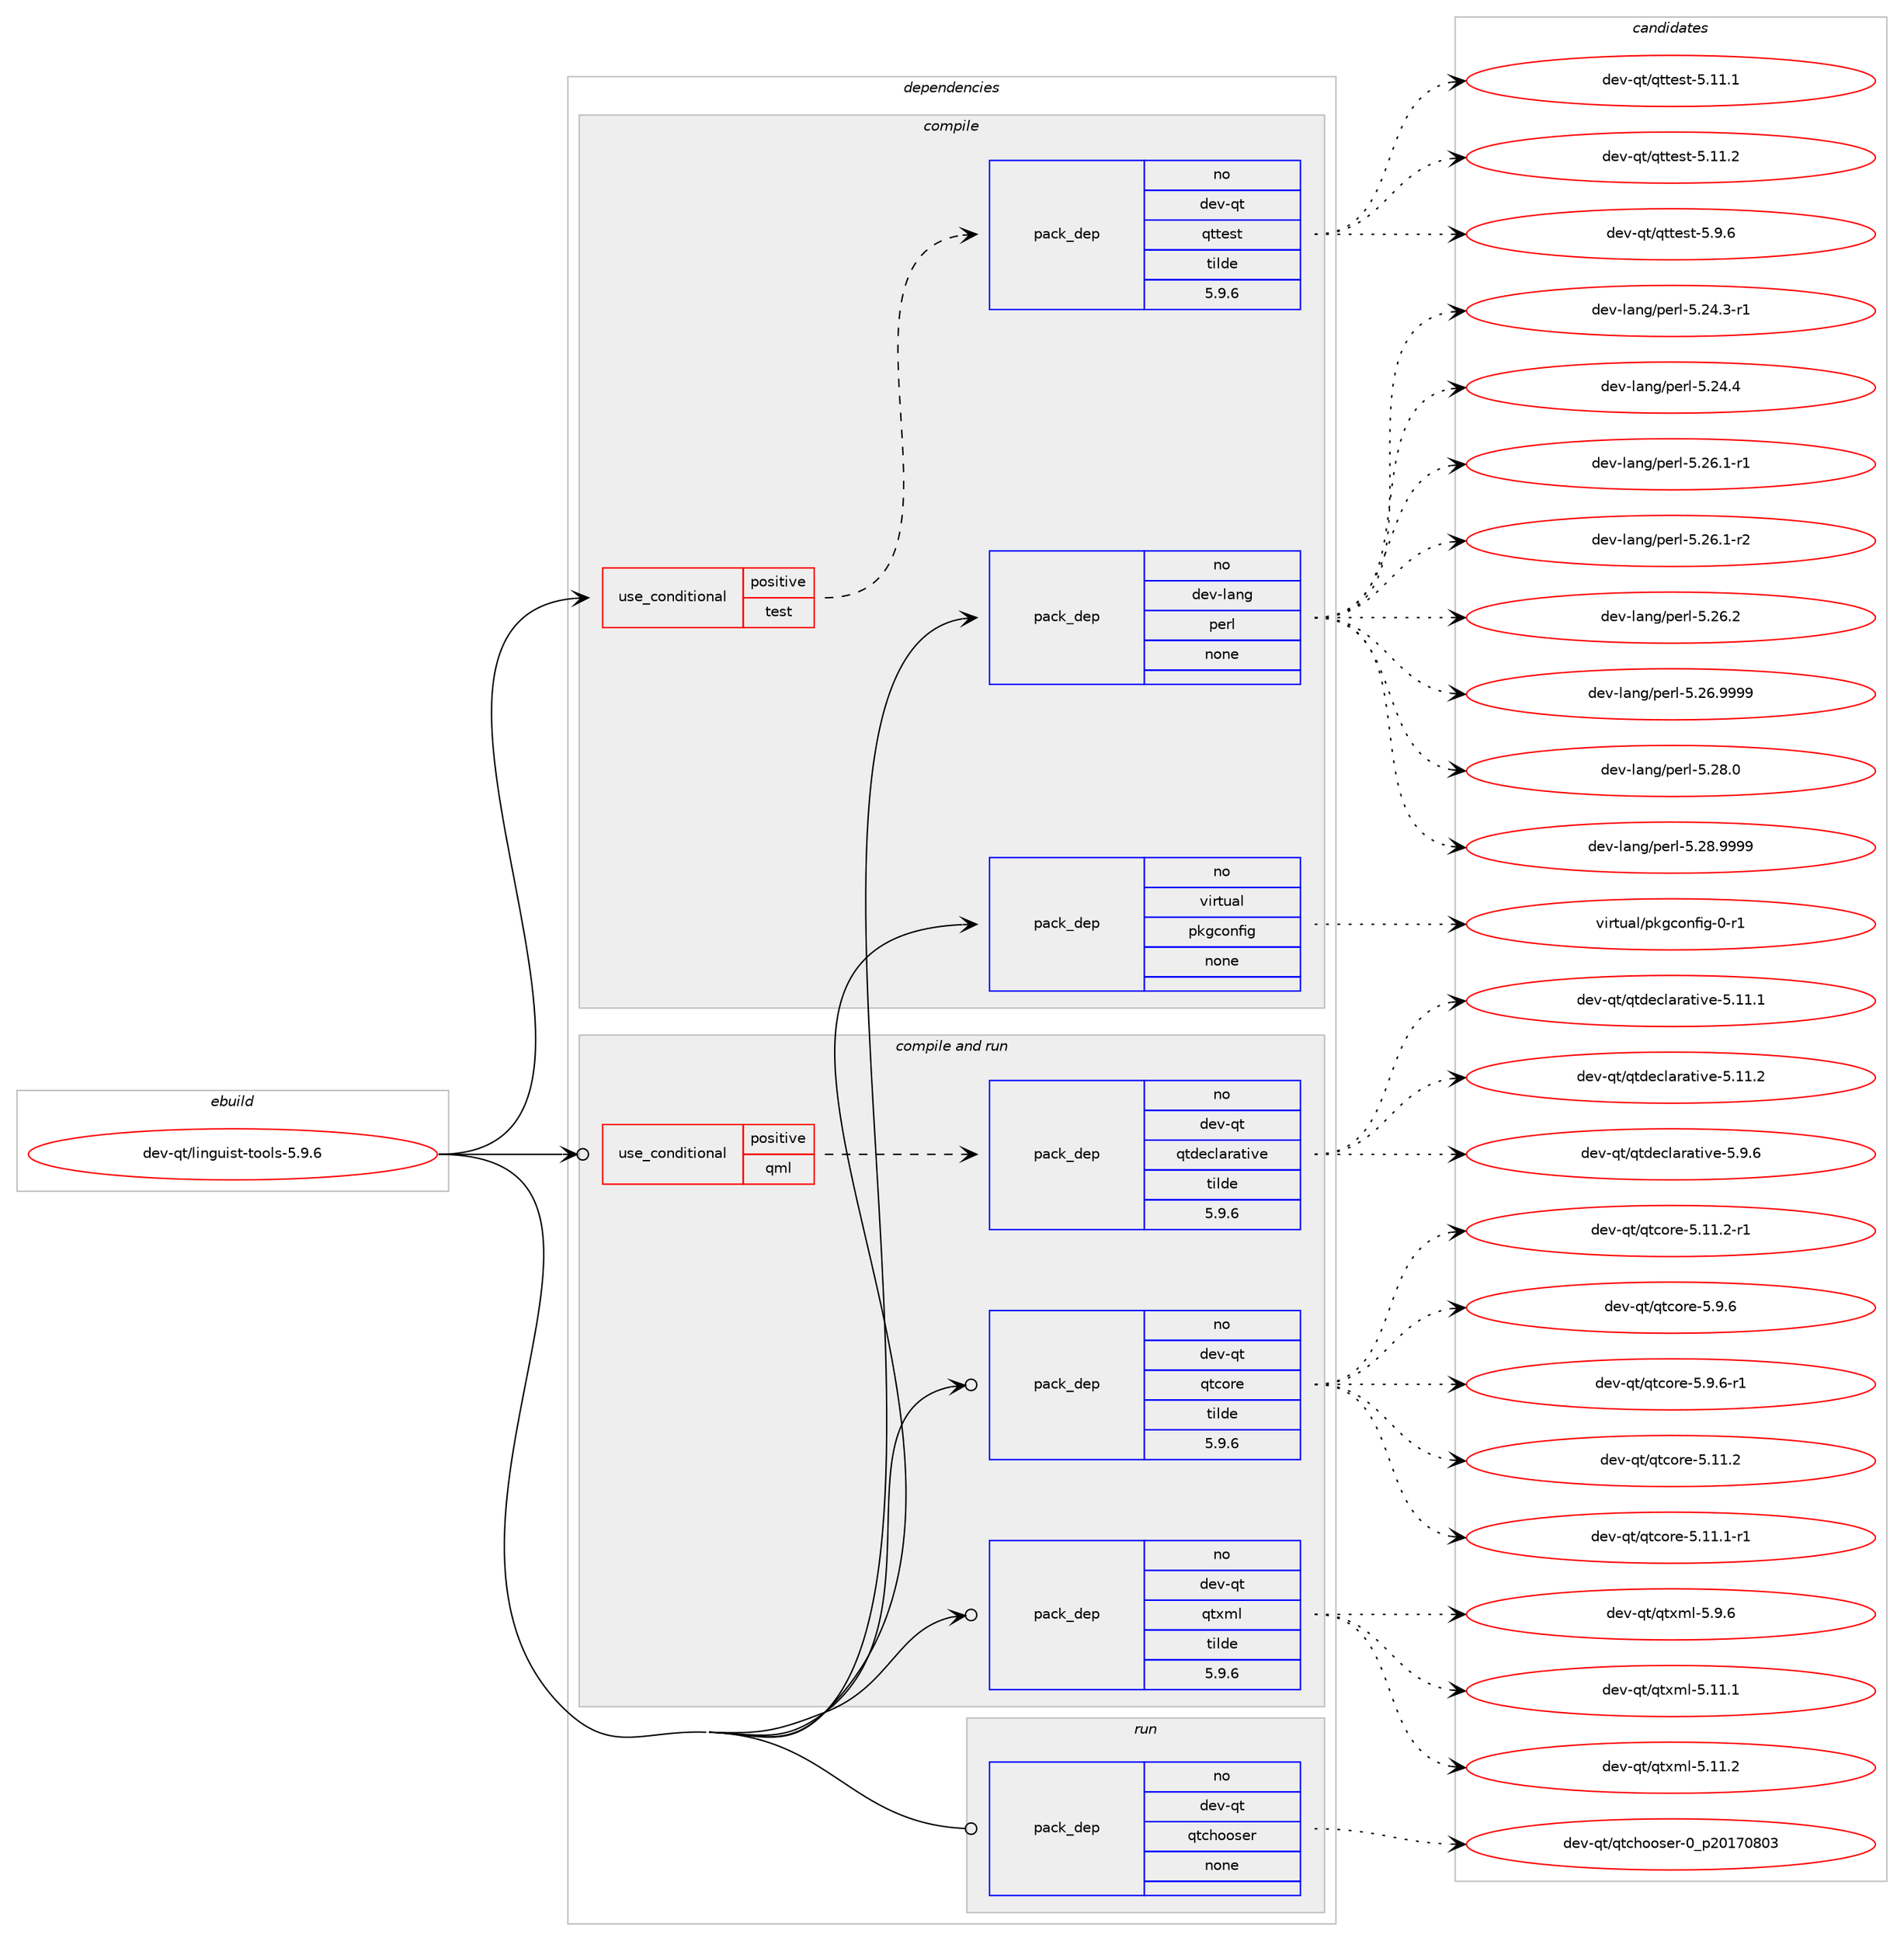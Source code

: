 digraph prolog {

# *************
# Graph options
# *************

newrank=true;
concentrate=true;
compound=true;
graph [rankdir=LR,fontname=Helvetica,fontsize=10,ranksep=1.5];#, ranksep=2.5, nodesep=0.2];
edge  [arrowhead=vee];
node  [fontname=Helvetica,fontsize=10];

# **********
# The ebuild
# **********

subgraph cluster_leftcol {
color=gray;
rank=same;
label=<<i>ebuild</i>>;
id [label="dev-qt/linguist-tools-5.9.6", color=red, width=4, href="../dev-qt/linguist-tools-5.9.6.svg"];
}

# ****************
# The dependencies
# ****************

subgraph cluster_midcol {
color=gray;
label=<<i>dependencies</i>>;
subgraph cluster_compile {
fillcolor="#eeeeee";
style=filled;
label=<<i>compile</i>>;
subgraph cond356 {
dependency2561 [label=<<TABLE BORDER="0" CELLBORDER="1" CELLSPACING="0" CELLPADDING="4"><TR><TD ROWSPAN="3" CELLPADDING="10">use_conditional</TD></TR><TR><TD>positive</TD></TR><TR><TD>test</TD></TR></TABLE>>, shape=none, color=red];
subgraph pack2115 {
dependency2562 [label=<<TABLE BORDER="0" CELLBORDER="1" CELLSPACING="0" CELLPADDING="4" WIDTH="220"><TR><TD ROWSPAN="6" CELLPADDING="30">pack_dep</TD></TR><TR><TD WIDTH="110">no</TD></TR><TR><TD>dev-qt</TD></TR><TR><TD>qttest</TD></TR><TR><TD>tilde</TD></TR><TR><TD>5.9.6</TD></TR></TABLE>>, shape=none, color=blue];
}
dependency2561:e -> dependency2562:w [weight=20,style="dashed",arrowhead="vee"];
}
id:e -> dependency2561:w [weight=20,style="solid",arrowhead="vee"];
subgraph pack2116 {
dependency2563 [label=<<TABLE BORDER="0" CELLBORDER="1" CELLSPACING="0" CELLPADDING="4" WIDTH="220"><TR><TD ROWSPAN="6" CELLPADDING="30">pack_dep</TD></TR><TR><TD WIDTH="110">no</TD></TR><TR><TD>dev-lang</TD></TR><TR><TD>perl</TD></TR><TR><TD>none</TD></TR><TR><TD></TD></TR></TABLE>>, shape=none, color=blue];
}
id:e -> dependency2563:w [weight=20,style="solid",arrowhead="vee"];
subgraph pack2117 {
dependency2564 [label=<<TABLE BORDER="0" CELLBORDER="1" CELLSPACING="0" CELLPADDING="4" WIDTH="220"><TR><TD ROWSPAN="6" CELLPADDING="30">pack_dep</TD></TR><TR><TD WIDTH="110">no</TD></TR><TR><TD>virtual</TD></TR><TR><TD>pkgconfig</TD></TR><TR><TD>none</TD></TR><TR><TD></TD></TR></TABLE>>, shape=none, color=blue];
}
id:e -> dependency2564:w [weight=20,style="solid",arrowhead="vee"];
}
subgraph cluster_compileandrun {
fillcolor="#eeeeee";
style=filled;
label=<<i>compile and run</i>>;
subgraph cond357 {
dependency2565 [label=<<TABLE BORDER="0" CELLBORDER="1" CELLSPACING="0" CELLPADDING="4"><TR><TD ROWSPAN="3" CELLPADDING="10">use_conditional</TD></TR><TR><TD>positive</TD></TR><TR><TD>qml</TD></TR></TABLE>>, shape=none, color=red];
subgraph pack2118 {
dependency2566 [label=<<TABLE BORDER="0" CELLBORDER="1" CELLSPACING="0" CELLPADDING="4" WIDTH="220"><TR><TD ROWSPAN="6" CELLPADDING="30">pack_dep</TD></TR><TR><TD WIDTH="110">no</TD></TR><TR><TD>dev-qt</TD></TR><TR><TD>qtdeclarative</TD></TR><TR><TD>tilde</TD></TR><TR><TD>5.9.6</TD></TR></TABLE>>, shape=none, color=blue];
}
dependency2565:e -> dependency2566:w [weight=20,style="dashed",arrowhead="vee"];
}
id:e -> dependency2565:w [weight=20,style="solid",arrowhead="odotvee"];
subgraph pack2119 {
dependency2567 [label=<<TABLE BORDER="0" CELLBORDER="1" CELLSPACING="0" CELLPADDING="4" WIDTH="220"><TR><TD ROWSPAN="6" CELLPADDING="30">pack_dep</TD></TR><TR><TD WIDTH="110">no</TD></TR><TR><TD>dev-qt</TD></TR><TR><TD>qtcore</TD></TR><TR><TD>tilde</TD></TR><TR><TD>5.9.6</TD></TR></TABLE>>, shape=none, color=blue];
}
id:e -> dependency2567:w [weight=20,style="solid",arrowhead="odotvee"];
subgraph pack2120 {
dependency2568 [label=<<TABLE BORDER="0" CELLBORDER="1" CELLSPACING="0" CELLPADDING="4" WIDTH="220"><TR><TD ROWSPAN="6" CELLPADDING="30">pack_dep</TD></TR><TR><TD WIDTH="110">no</TD></TR><TR><TD>dev-qt</TD></TR><TR><TD>qtxml</TD></TR><TR><TD>tilde</TD></TR><TR><TD>5.9.6</TD></TR></TABLE>>, shape=none, color=blue];
}
id:e -> dependency2568:w [weight=20,style="solid",arrowhead="odotvee"];
}
subgraph cluster_run {
fillcolor="#eeeeee";
style=filled;
label=<<i>run</i>>;
subgraph pack2121 {
dependency2569 [label=<<TABLE BORDER="0" CELLBORDER="1" CELLSPACING="0" CELLPADDING="4" WIDTH="220"><TR><TD ROWSPAN="6" CELLPADDING="30">pack_dep</TD></TR><TR><TD WIDTH="110">no</TD></TR><TR><TD>dev-qt</TD></TR><TR><TD>qtchooser</TD></TR><TR><TD>none</TD></TR><TR><TD></TD></TR></TABLE>>, shape=none, color=blue];
}
id:e -> dependency2569:w [weight=20,style="solid",arrowhead="odot"];
}
}

# **************
# The candidates
# **************

subgraph cluster_choices {
rank=same;
color=gray;
label=<<i>candidates</i>>;

subgraph choice2115 {
color=black;
nodesep=1;
choice100101118451131164711311611610111511645534649494649 [label="dev-qt/qttest-5.11.1", color=red, width=4,href="../dev-qt/qttest-5.11.1.svg"];
choice100101118451131164711311611610111511645534649494650 [label="dev-qt/qttest-5.11.2", color=red, width=4,href="../dev-qt/qttest-5.11.2.svg"];
choice1001011184511311647113116116101115116455346574654 [label="dev-qt/qttest-5.9.6", color=red, width=4,href="../dev-qt/qttest-5.9.6.svg"];
dependency2562:e -> choice100101118451131164711311611610111511645534649494649:w [style=dotted,weight="100"];
dependency2562:e -> choice100101118451131164711311611610111511645534649494650:w [style=dotted,weight="100"];
dependency2562:e -> choice1001011184511311647113116116101115116455346574654:w [style=dotted,weight="100"];
}
subgraph choice2116 {
color=black;
nodesep=1;
choice100101118451089711010347112101114108455346505246514511449 [label="dev-lang/perl-5.24.3-r1", color=red, width=4,href="../dev-lang/perl-5.24.3-r1.svg"];
choice10010111845108971101034711210111410845534650524652 [label="dev-lang/perl-5.24.4", color=red, width=4,href="../dev-lang/perl-5.24.4.svg"];
choice100101118451089711010347112101114108455346505446494511449 [label="dev-lang/perl-5.26.1-r1", color=red, width=4,href="../dev-lang/perl-5.26.1-r1.svg"];
choice100101118451089711010347112101114108455346505446494511450 [label="dev-lang/perl-5.26.1-r2", color=red, width=4,href="../dev-lang/perl-5.26.1-r2.svg"];
choice10010111845108971101034711210111410845534650544650 [label="dev-lang/perl-5.26.2", color=red, width=4,href="../dev-lang/perl-5.26.2.svg"];
choice10010111845108971101034711210111410845534650544657575757 [label="dev-lang/perl-5.26.9999", color=red, width=4,href="../dev-lang/perl-5.26.9999.svg"];
choice10010111845108971101034711210111410845534650564648 [label="dev-lang/perl-5.28.0", color=red, width=4,href="../dev-lang/perl-5.28.0.svg"];
choice10010111845108971101034711210111410845534650564657575757 [label="dev-lang/perl-5.28.9999", color=red, width=4,href="../dev-lang/perl-5.28.9999.svg"];
dependency2563:e -> choice100101118451089711010347112101114108455346505246514511449:w [style=dotted,weight="100"];
dependency2563:e -> choice10010111845108971101034711210111410845534650524652:w [style=dotted,weight="100"];
dependency2563:e -> choice100101118451089711010347112101114108455346505446494511449:w [style=dotted,weight="100"];
dependency2563:e -> choice100101118451089711010347112101114108455346505446494511450:w [style=dotted,weight="100"];
dependency2563:e -> choice10010111845108971101034711210111410845534650544650:w [style=dotted,weight="100"];
dependency2563:e -> choice10010111845108971101034711210111410845534650544657575757:w [style=dotted,weight="100"];
dependency2563:e -> choice10010111845108971101034711210111410845534650564648:w [style=dotted,weight="100"];
dependency2563:e -> choice10010111845108971101034711210111410845534650564657575757:w [style=dotted,weight="100"];
}
subgraph choice2117 {
color=black;
nodesep=1;
choice11810511411611797108471121071039911111010210510345484511449 [label="virtual/pkgconfig-0-r1", color=red, width=4,href="../virtual/pkgconfig-0-r1.svg"];
dependency2564:e -> choice11810511411611797108471121071039911111010210510345484511449:w [style=dotted,weight="100"];
}
subgraph choice2118 {
color=black;
nodesep=1;
choice100101118451131164711311610010199108971149711610511810145534649494649 [label="dev-qt/qtdeclarative-5.11.1", color=red, width=4,href="../dev-qt/qtdeclarative-5.11.1.svg"];
choice100101118451131164711311610010199108971149711610511810145534649494650 [label="dev-qt/qtdeclarative-5.11.2", color=red, width=4,href="../dev-qt/qtdeclarative-5.11.2.svg"];
choice1001011184511311647113116100101991089711497116105118101455346574654 [label="dev-qt/qtdeclarative-5.9.6", color=red, width=4,href="../dev-qt/qtdeclarative-5.9.6.svg"];
dependency2566:e -> choice100101118451131164711311610010199108971149711610511810145534649494649:w [style=dotted,weight="100"];
dependency2566:e -> choice100101118451131164711311610010199108971149711610511810145534649494650:w [style=dotted,weight="100"];
dependency2566:e -> choice1001011184511311647113116100101991089711497116105118101455346574654:w [style=dotted,weight="100"];
}
subgraph choice2119 {
color=black;
nodesep=1;
choice10010111845113116471131169911111410145534649494650 [label="dev-qt/qtcore-5.11.2", color=red, width=4,href="../dev-qt/qtcore-5.11.2.svg"];
choice100101118451131164711311699111114101455346494946494511449 [label="dev-qt/qtcore-5.11.1-r1", color=red, width=4,href="../dev-qt/qtcore-5.11.1-r1.svg"];
choice100101118451131164711311699111114101455346494946504511449 [label="dev-qt/qtcore-5.11.2-r1", color=red, width=4,href="../dev-qt/qtcore-5.11.2-r1.svg"];
choice100101118451131164711311699111114101455346574654 [label="dev-qt/qtcore-5.9.6", color=red, width=4,href="../dev-qt/qtcore-5.9.6.svg"];
choice1001011184511311647113116991111141014553465746544511449 [label="dev-qt/qtcore-5.9.6-r1", color=red, width=4,href="../dev-qt/qtcore-5.9.6-r1.svg"];
dependency2567:e -> choice10010111845113116471131169911111410145534649494650:w [style=dotted,weight="100"];
dependency2567:e -> choice100101118451131164711311699111114101455346494946494511449:w [style=dotted,weight="100"];
dependency2567:e -> choice100101118451131164711311699111114101455346494946504511449:w [style=dotted,weight="100"];
dependency2567:e -> choice100101118451131164711311699111114101455346574654:w [style=dotted,weight="100"];
dependency2567:e -> choice1001011184511311647113116991111141014553465746544511449:w [style=dotted,weight="100"];
}
subgraph choice2120 {
color=black;
nodesep=1;
choice100101118451131164711311612010910845534649494649 [label="dev-qt/qtxml-5.11.1", color=red, width=4,href="../dev-qt/qtxml-5.11.1.svg"];
choice100101118451131164711311612010910845534649494650 [label="dev-qt/qtxml-5.11.2", color=red, width=4,href="../dev-qt/qtxml-5.11.2.svg"];
choice1001011184511311647113116120109108455346574654 [label="dev-qt/qtxml-5.9.6", color=red, width=4,href="../dev-qt/qtxml-5.9.6.svg"];
dependency2568:e -> choice100101118451131164711311612010910845534649494649:w [style=dotted,weight="100"];
dependency2568:e -> choice100101118451131164711311612010910845534649494650:w [style=dotted,weight="100"];
dependency2568:e -> choice1001011184511311647113116120109108455346574654:w [style=dotted,weight="100"];
}
subgraph choice2121 {
color=black;
nodesep=1;
choice1001011184511311647113116991041111111151011144548951125048495548564851 [label="dev-qt/qtchooser-0_p20170803", color=red, width=4,href="../dev-qt/qtchooser-0_p20170803.svg"];
dependency2569:e -> choice1001011184511311647113116991041111111151011144548951125048495548564851:w [style=dotted,weight="100"];
}
}

}
